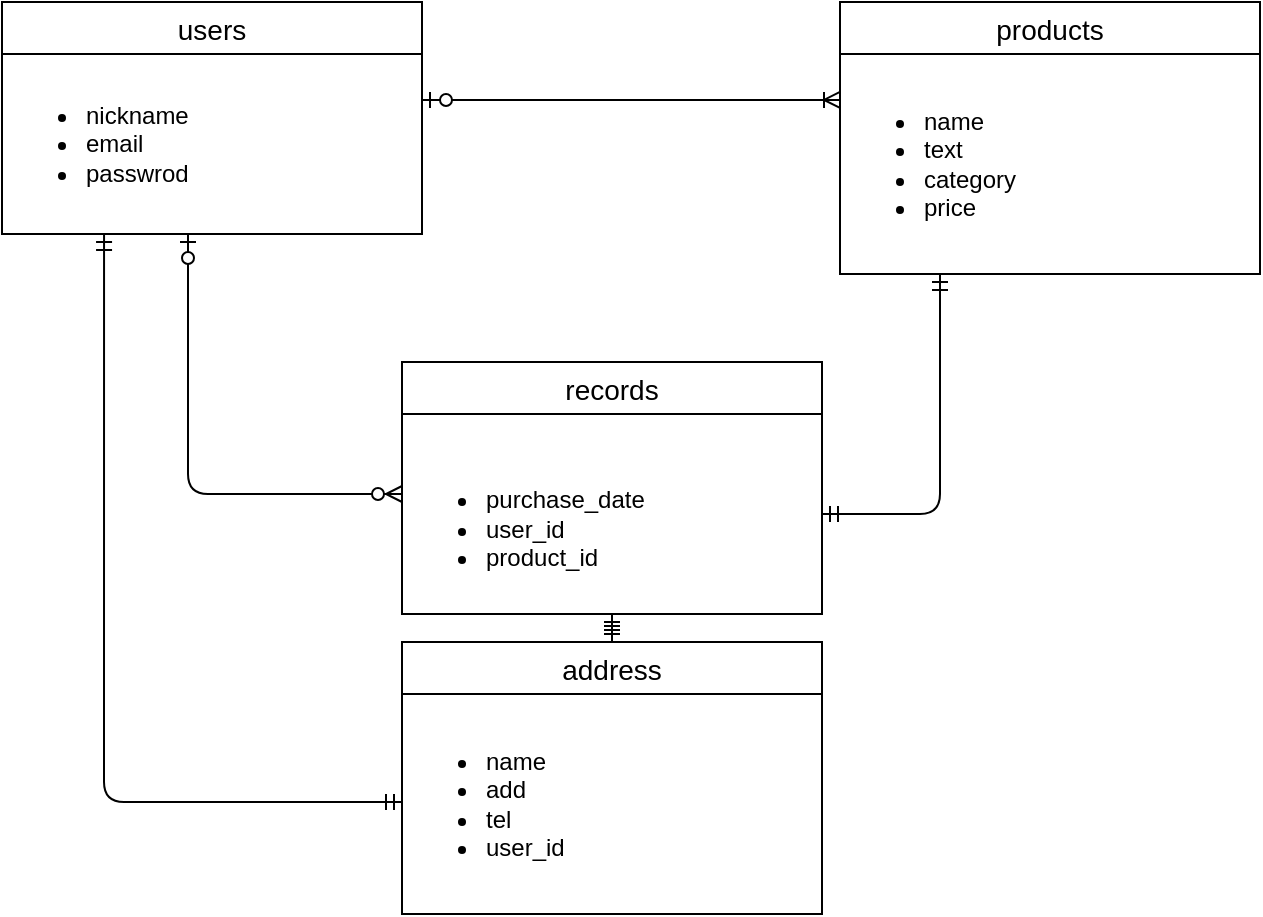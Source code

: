 <mxfile version="13.6.5">
    <diagram id="9K8EPHFhEbP_odeJG9TJ" name="ページ1">
        <mxGraphModel dx="1315" dy="815" grid="1" gridSize="10" guides="1" tooltips="1" connect="1" arrows="1" fold="1" page="1" pageScale="1" pageWidth="827" pageHeight="1169" math="0" shadow="0">
            <root>
                <mxCell id="0"/>
                <mxCell id="1" parent="0"/>
                <mxCell id="39" value="products" style="swimlane;fontStyle=0;childLayout=stackLayout;horizontal=1;startSize=26;horizontalStack=0;resizeParent=1;resizeParentMax=0;resizeLast=0;collapsible=1;marginBottom=0;align=center;fontSize=14;rounded=0;sketch=0;" vertex="1" parent="1">
                    <mxGeometry x="309" y="120" width="210" height="136" as="geometry"/>
                </mxCell>
                <mxCell id="17" value="users" style="swimlane;fontStyle=0;childLayout=stackLayout;horizontal=1;startSize=26;horizontalStack=0;resizeParent=1;resizeParentMax=0;resizeLast=0;collapsible=1;marginBottom=0;align=center;fontSize=14;rounded=0;sketch=0;" vertex="1" parent="1">
                    <mxGeometry x="-110" y="120" width="210" height="116" as="geometry"/>
                </mxCell>
                <mxCell id="21" value="&lt;ul&gt;&lt;li&gt;nickname&lt;/li&gt;&lt;li&gt;email&lt;/li&gt;&lt;li&gt;passwrod&lt;/li&gt;&lt;/ul&gt;" style="text;html=1;align=left;verticalAlign=middle;resizable=0;points=[];autosize=1;" vertex="1" parent="17">
                    <mxGeometry y="26" width="210" height="90" as="geometry"/>
                </mxCell>
                <mxCell id="41" value="records" style="swimlane;fontStyle=0;childLayout=stackLayout;horizontal=1;startSize=26;horizontalStack=0;resizeParent=1;resizeParentMax=0;resizeLast=0;collapsible=1;marginBottom=0;align=center;fontSize=14;rounded=0;sketch=0;" vertex="1" parent="1">
                    <mxGeometry x="90" y="300" width="210" height="126" as="geometry"/>
                </mxCell>
                <mxCell id="42" value="&lt;br&gt;&lt;ul&gt;&lt;li&gt;purchase_date&lt;/li&gt;&lt;li&gt;user_id&lt;/li&gt;&lt;li&gt;product_id&lt;/li&gt;&lt;/ul&gt;" style="text;html=1;align=left;verticalAlign=middle;resizable=0;points=[];autosize=1;" vertex="1" parent="41">
                    <mxGeometry y="26" width="210" height="100" as="geometry"/>
                </mxCell>
                <mxCell id="43" value="address" style="swimlane;fontStyle=0;childLayout=stackLayout;horizontal=1;startSize=26;horizontalStack=0;resizeParent=1;resizeParentMax=0;resizeLast=0;collapsible=1;marginBottom=0;align=center;fontSize=14;rounded=0;sketch=0;" vertex="1" parent="1">
                    <mxGeometry x="90" y="440" width="210" height="136" as="geometry"/>
                </mxCell>
                <mxCell id="44" value="&lt;ul&gt;&lt;li&gt;name&lt;/li&gt;&lt;li&gt;add&lt;/li&gt;&lt;li&gt;tel&lt;/li&gt;&lt;li&gt;user_id&lt;/li&gt;&lt;/ul&gt;" style="text;html=1;align=left;verticalAlign=middle;resizable=0;points=[];autosize=1;" vertex="1" parent="43">
                    <mxGeometry y="26" width="210" height="110" as="geometry"/>
                </mxCell>
                <mxCell id="66" value="" style="edgeStyle=orthogonalEdgeStyle;fontSize=12;html=1;endArrow=ERmandOne;startArrow=ERmandOne;align=center;exitX=0.243;exitY=1;exitDx=0;exitDy=0;exitPerimeter=0;" edge="1" parent="43" source="21">
                    <mxGeometry width="100" height="100" relative="1" as="geometry">
                        <mxPoint x="-100" y="180" as="sourcePoint"/>
                        <mxPoint y="80" as="targetPoint"/>
                        <Array as="points">
                            <mxPoint x="-149" y="80"/>
                        </Array>
                    </mxGeometry>
                </mxCell>
                <mxCell id="47" value="" style="edgeStyle=entityRelationEdgeStyle;fontSize=12;html=1;endArrow=ERoneToMany;startArrow=ERzeroToOne;align=center;entryX=0;entryY=0.209;entryDx=0;entryDy=0;entryPerimeter=0;" edge="1" parent="1" target="40">
                    <mxGeometry width="100" height="100" relative="1" as="geometry">
                        <mxPoint x="100" y="169" as="sourcePoint"/>
                        <mxPoint x="190" y="70" as="targetPoint"/>
                    </mxGeometry>
                </mxCell>
                <mxCell id="57" value="" style="edgeStyle=elbowEdgeStyle;fontSize=12;html=1;endArrow=ERzeroToMany;startArrow=ERzeroToOne;align=center;" edge="1" parent="1">
                    <mxGeometry width="100" height="100" relative="1" as="geometry">
                        <mxPoint x="-17" y="236" as="sourcePoint"/>
                        <mxPoint x="90" y="366" as="targetPoint"/>
                        <Array as="points">
                            <mxPoint x="-17" y="316"/>
                        </Array>
                    </mxGeometry>
                </mxCell>
                <mxCell id="40" value="&lt;ul&gt;&lt;li&gt;name&lt;/li&gt;&lt;li&gt;text&lt;/li&gt;&lt;li&gt;category&lt;/li&gt;&lt;li&gt;price&lt;/li&gt;&lt;/ul&gt;" style="text;html=1;align=left;verticalAlign=middle;resizable=0;points=[];autosize=1;" vertex="1" parent="1">
                    <mxGeometry x="309" y="146" width="100" height="110" as="geometry"/>
                </mxCell>
                <mxCell id="62" value="" style="fontSize=12;html=1;endArrow=ERmandOne;startArrow=ERmandOne;align=center;" edge="1" parent="1" source="43" target="42">
                    <mxGeometry width="100" height="100" relative="1" as="geometry">
                        <mxPoint x="410" y="490" as="sourcePoint"/>
                        <mxPoint x="510" y="390" as="targetPoint"/>
                    </mxGeometry>
                </mxCell>
                <mxCell id="63" value="" style="edgeStyle=orthogonalEdgeStyle;fontSize=12;html=1;endArrow=ERmandOne;startArrow=ERmandOne;align=center;" edge="1" parent="1" source="42" target="40">
                    <mxGeometry width="100" height="100" relative="1" as="geometry">
                        <mxPoint x="410" y="490" as="sourcePoint"/>
                        <mxPoint x="510" y="390" as="targetPoint"/>
                    </mxGeometry>
                </mxCell>
            </root>
        </mxGraphModel>
    </diagram>
</mxfile>